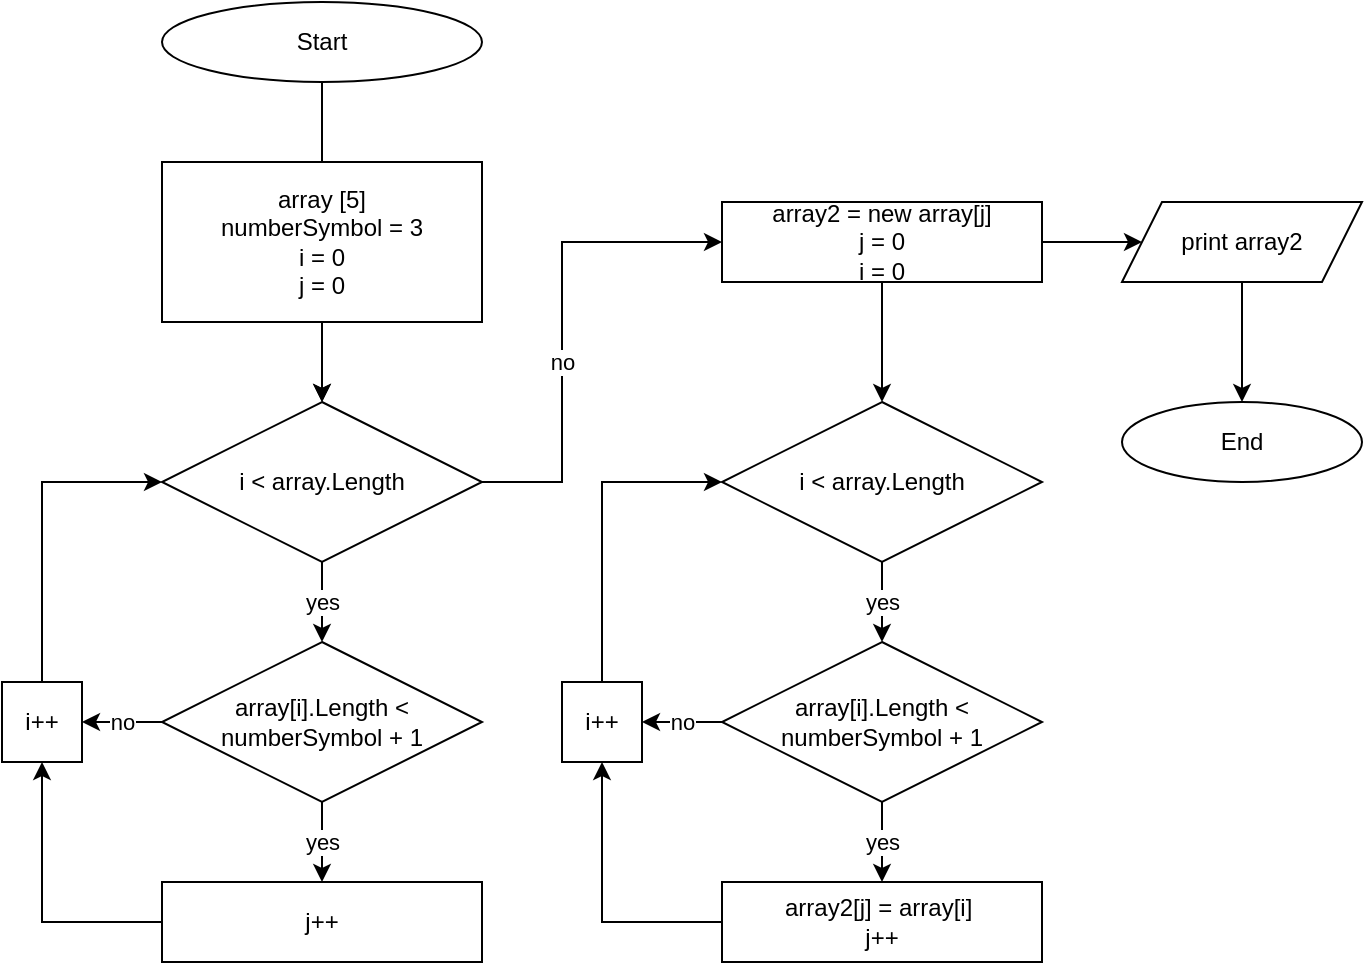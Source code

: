 <mxfile version="20.8.10" type="device"><diagram name="Страница 1" id="yp4NVws5P4vdQV37FPMF"><mxGraphModel dx="593" dy="696" grid="1" gridSize="10" guides="1" tooltips="1" connect="1" arrows="1" fold="1" page="1" pageScale="1" pageWidth="827" pageHeight="1169" math="0" shadow="0"><root><mxCell id="0"/><mxCell id="1" parent="0"/><mxCell id="BapLaHM5iz8Lb9_dEGPQ-11" value="" style="edgeStyle=orthogonalEdgeStyle;rounded=0;orthogonalLoop=1;jettySize=auto;html=1;" edge="1" parent="1" source="BapLaHM5iz8Lb9_dEGPQ-1" target="BapLaHM5iz8Lb9_dEGPQ-4"><mxGeometry relative="1" as="geometry"/></mxCell><mxCell id="BapLaHM5iz8Lb9_dEGPQ-1" value="Start" style="ellipse;whiteSpace=wrap;html=1;" vertex="1" parent="1"><mxGeometry x="280" y="40" width="160" height="40" as="geometry"/></mxCell><mxCell id="BapLaHM5iz8Lb9_dEGPQ-2" value="End" style="ellipse;whiteSpace=wrap;html=1;" vertex="1" parent="1"><mxGeometry x="760" y="240" width="120" height="40" as="geometry"/></mxCell><mxCell id="BapLaHM5iz8Lb9_dEGPQ-10" value="" style="edgeStyle=orthogonalEdgeStyle;rounded=0;orthogonalLoop=1;jettySize=auto;html=1;" edge="1" parent="1" source="BapLaHM5iz8Lb9_dEGPQ-3" target="BapLaHM5iz8Lb9_dEGPQ-4"><mxGeometry relative="1" as="geometry"/></mxCell><mxCell id="BapLaHM5iz8Lb9_dEGPQ-3" value="array [5]&lt;br&gt;numberSymbol = 3&lt;br&gt;i = 0&lt;br&gt;j = 0" style="rounded=0;whiteSpace=wrap;html=1;" vertex="1" parent="1"><mxGeometry x="280" y="120" width="160" height="80" as="geometry"/></mxCell><mxCell id="BapLaHM5iz8Lb9_dEGPQ-8" value="yes" style="edgeStyle=orthogonalEdgeStyle;rounded=0;orthogonalLoop=1;jettySize=auto;html=1;" edge="1" parent="1" source="BapLaHM5iz8Lb9_dEGPQ-4" target="BapLaHM5iz8Lb9_dEGPQ-6"><mxGeometry relative="1" as="geometry"/></mxCell><mxCell id="BapLaHM5iz8Lb9_dEGPQ-27" value="no" style="edgeStyle=orthogonalEdgeStyle;rounded=0;orthogonalLoop=1;jettySize=auto;html=1;exitX=1;exitY=0.5;exitDx=0;exitDy=0;entryX=0;entryY=0.5;entryDx=0;entryDy=0;" edge="1" parent="1" source="BapLaHM5iz8Lb9_dEGPQ-4" target="BapLaHM5iz8Lb9_dEGPQ-13"><mxGeometry x="-0.167" relative="1" as="geometry"><Array as="points"><mxPoint x="480" y="280"/><mxPoint x="480" y="160"/></Array><mxPoint as="offset"/></mxGeometry></mxCell><mxCell id="BapLaHM5iz8Lb9_dEGPQ-4" value="i &amp;lt; array.Length" style="rhombus;whiteSpace=wrap;html=1;" vertex="1" parent="1"><mxGeometry x="280" y="240" width="160" height="80" as="geometry"/></mxCell><mxCell id="BapLaHM5iz8Lb9_dEGPQ-9" value="yes" style="edgeStyle=orthogonalEdgeStyle;rounded=0;orthogonalLoop=1;jettySize=auto;html=1;" edge="1" parent="1" source="BapLaHM5iz8Lb9_dEGPQ-6" target="BapLaHM5iz8Lb9_dEGPQ-7"><mxGeometry relative="1" as="geometry"/></mxCell><mxCell id="BapLaHM5iz8Lb9_dEGPQ-24" value="no" style="edgeStyle=orthogonalEdgeStyle;rounded=0;orthogonalLoop=1;jettySize=auto;html=1;exitX=0;exitY=0.5;exitDx=0;exitDy=0;entryX=1;entryY=0.5;entryDx=0;entryDy=0;" edge="1" parent="1" source="BapLaHM5iz8Lb9_dEGPQ-6" target="BapLaHM5iz8Lb9_dEGPQ-22"><mxGeometry relative="1" as="geometry"/></mxCell><mxCell id="BapLaHM5iz8Lb9_dEGPQ-6" value="array[i].Length &amp;lt; numberSymbol + 1" style="rhombus;whiteSpace=wrap;html=1;" vertex="1" parent="1"><mxGeometry x="280" y="360" width="160" height="80" as="geometry"/></mxCell><mxCell id="BapLaHM5iz8Lb9_dEGPQ-23" style="edgeStyle=orthogonalEdgeStyle;rounded=0;orthogonalLoop=1;jettySize=auto;html=1;exitX=0;exitY=0.5;exitDx=0;exitDy=0;entryX=0.5;entryY=1;entryDx=0;entryDy=0;" edge="1" parent="1" source="BapLaHM5iz8Lb9_dEGPQ-7" target="BapLaHM5iz8Lb9_dEGPQ-22"><mxGeometry relative="1" as="geometry"/></mxCell><mxCell id="BapLaHM5iz8Lb9_dEGPQ-7" value="j++" style="rounded=0;whiteSpace=wrap;html=1;" vertex="1" parent="1"><mxGeometry x="280" y="480" width="160" height="40" as="geometry"/></mxCell><mxCell id="BapLaHM5iz8Lb9_dEGPQ-28" value="" style="edgeStyle=orthogonalEdgeStyle;rounded=0;orthogonalLoop=1;jettySize=auto;html=1;" edge="1" parent="1" source="BapLaHM5iz8Lb9_dEGPQ-13" target="BapLaHM5iz8Lb9_dEGPQ-16"><mxGeometry relative="1" as="geometry"/></mxCell><mxCell id="BapLaHM5iz8Lb9_dEGPQ-34" value="" style="edgeStyle=orthogonalEdgeStyle;rounded=0;orthogonalLoop=1;jettySize=auto;html=1;" edge="1" parent="1" source="BapLaHM5iz8Lb9_dEGPQ-13" target="BapLaHM5iz8Lb9_dEGPQ-33"><mxGeometry relative="1" as="geometry"/></mxCell><mxCell id="BapLaHM5iz8Lb9_dEGPQ-13" value="array2 = new array[j]&lt;br&gt;j = 0&lt;br&gt;i = 0" style="rounded=0;whiteSpace=wrap;html=1;" vertex="1" parent="1"><mxGeometry x="560" y="140" width="160" height="40" as="geometry"/></mxCell><mxCell id="BapLaHM5iz8Lb9_dEGPQ-19" value="yes" style="edgeStyle=orthogonalEdgeStyle;rounded=0;orthogonalLoop=1;jettySize=auto;html=1;" edge="1" parent="1" source="BapLaHM5iz8Lb9_dEGPQ-16" target="BapLaHM5iz8Lb9_dEGPQ-18"><mxGeometry relative="1" as="geometry"/></mxCell><mxCell id="BapLaHM5iz8Lb9_dEGPQ-16" value="i &amp;lt; array.Length" style="rhombus;whiteSpace=wrap;html=1;" vertex="1" parent="1"><mxGeometry x="560" y="240" width="160" height="80" as="geometry"/></mxCell><mxCell id="BapLaHM5iz8Lb9_dEGPQ-21" value="yes" style="edgeStyle=orthogonalEdgeStyle;rounded=0;orthogonalLoop=1;jettySize=auto;html=1;" edge="1" parent="1" source="BapLaHM5iz8Lb9_dEGPQ-18" target="BapLaHM5iz8Lb9_dEGPQ-20"><mxGeometry relative="1" as="geometry"/></mxCell><mxCell id="BapLaHM5iz8Lb9_dEGPQ-31" value="no" style="edgeStyle=orthogonalEdgeStyle;rounded=0;orthogonalLoop=1;jettySize=auto;html=1;" edge="1" parent="1" source="BapLaHM5iz8Lb9_dEGPQ-18" target="BapLaHM5iz8Lb9_dEGPQ-29"><mxGeometry relative="1" as="geometry"/></mxCell><mxCell id="BapLaHM5iz8Lb9_dEGPQ-18" value="array[i].Length &amp;lt; numberSymbol + 1" style="rhombus;whiteSpace=wrap;html=1;" vertex="1" parent="1"><mxGeometry x="560" y="360" width="160" height="80" as="geometry"/></mxCell><mxCell id="BapLaHM5iz8Lb9_dEGPQ-32" style="edgeStyle=orthogonalEdgeStyle;rounded=0;orthogonalLoop=1;jettySize=auto;html=1;exitX=0;exitY=0.5;exitDx=0;exitDy=0;entryX=0.5;entryY=1;entryDx=0;entryDy=0;" edge="1" parent="1" source="BapLaHM5iz8Lb9_dEGPQ-20" target="BapLaHM5iz8Lb9_dEGPQ-29"><mxGeometry relative="1" as="geometry"/></mxCell><mxCell id="BapLaHM5iz8Lb9_dEGPQ-20" value="array2[j] = array[i]&amp;nbsp;&lt;br&gt;j++" style="rounded=0;whiteSpace=wrap;html=1;" vertex="1" parent="1"><mxGeometry x="560" y="480" width="160" height="40" as="geometry"/></mxCell><mxCell id="BapLaHM5iz8Lb9_dEGPQ-25" style="edgeStyle=orthogonalEdgeStyle;rounded=0;orthogonalLoop=1;jettySize=auto;html=1;exitX=0.5;exitY=0;exitDx=0;exitDy=0;entryX=0;entryY=0.5;entryDx=0;entryDy=0;" edge="1" parent="1" source="BapLaHM5iz8Lb9_dEGPQ-22" target="BapLaHM5iz8Lb9_dEGPQ-4"><mxGeometry relative="1" as="geometry"/></mxCell><mxCell id="BapLaHM5iz8Lb9_dEGPQ-22" value="i++" style="rounded=0;whiteSpace=wrap;html=1;" vertex="1" parent="1"><mxGeometry x="200" y="380" width="40" height="40" as="geometry"/></mxCell><mxCell id="BapLaHM5iz8Lb9_dEGPQ-30" style="edgeStyle=orthogonalEdgeStyle;rounded=0;orthogonalLoop=1;jettySize=auto;html=1;exitX=0.5;exitY=0;exitDx=0;exitDy=0;entryX=0;entryY=0.5;entryDx=0;entryDy=0;" edge="1" parent="1" source="BapLaHM5iz8Lb9_dEGPQ-29" target="BapLaHM5iz8Lb9_dEGPQ-16"><mxGeometry relative="1" as="geometry"/></mxCell><mxCell id="BapLaHM5iz8Lb9_dEGPQ-29" value="i++" style="rounded=0;whiteSpace=wrap;html=1;" vertex="1" parent="1"><mxGeometry x="480" y="380" width="40" height="40" as="geometry"/></mxCell><mxCell id="BapLaHM5iz8Lb9_dEGPQ-35" value="" style="edgeStyle=orthogonalEdgeStyle;rounded=0;orthogonalLoop=1;jettySize=auto;html=1;" edge="1" parent="1" source="BapLaHM5iz8Lb9_dEGPQ-33" target="BapLaHM5iz8Lb9_dEGPQ-2"><mxGeometry relative="1" as="geometry"/></mxCell><mxCell id="BapLaHM5iz8Lb9_dEGPQ-33" value="print array2" style="shape=parallelogram;perimeter=parallelogramPerimeter;whiteSpace=wrap;html=1;fixedSize=1;" vertex="1" parent="1"><mxGeometry x="760" y="140" width="120" height="40" as="geometry"/></mxCell></root></mxGraphModel></diagram></mxfile>